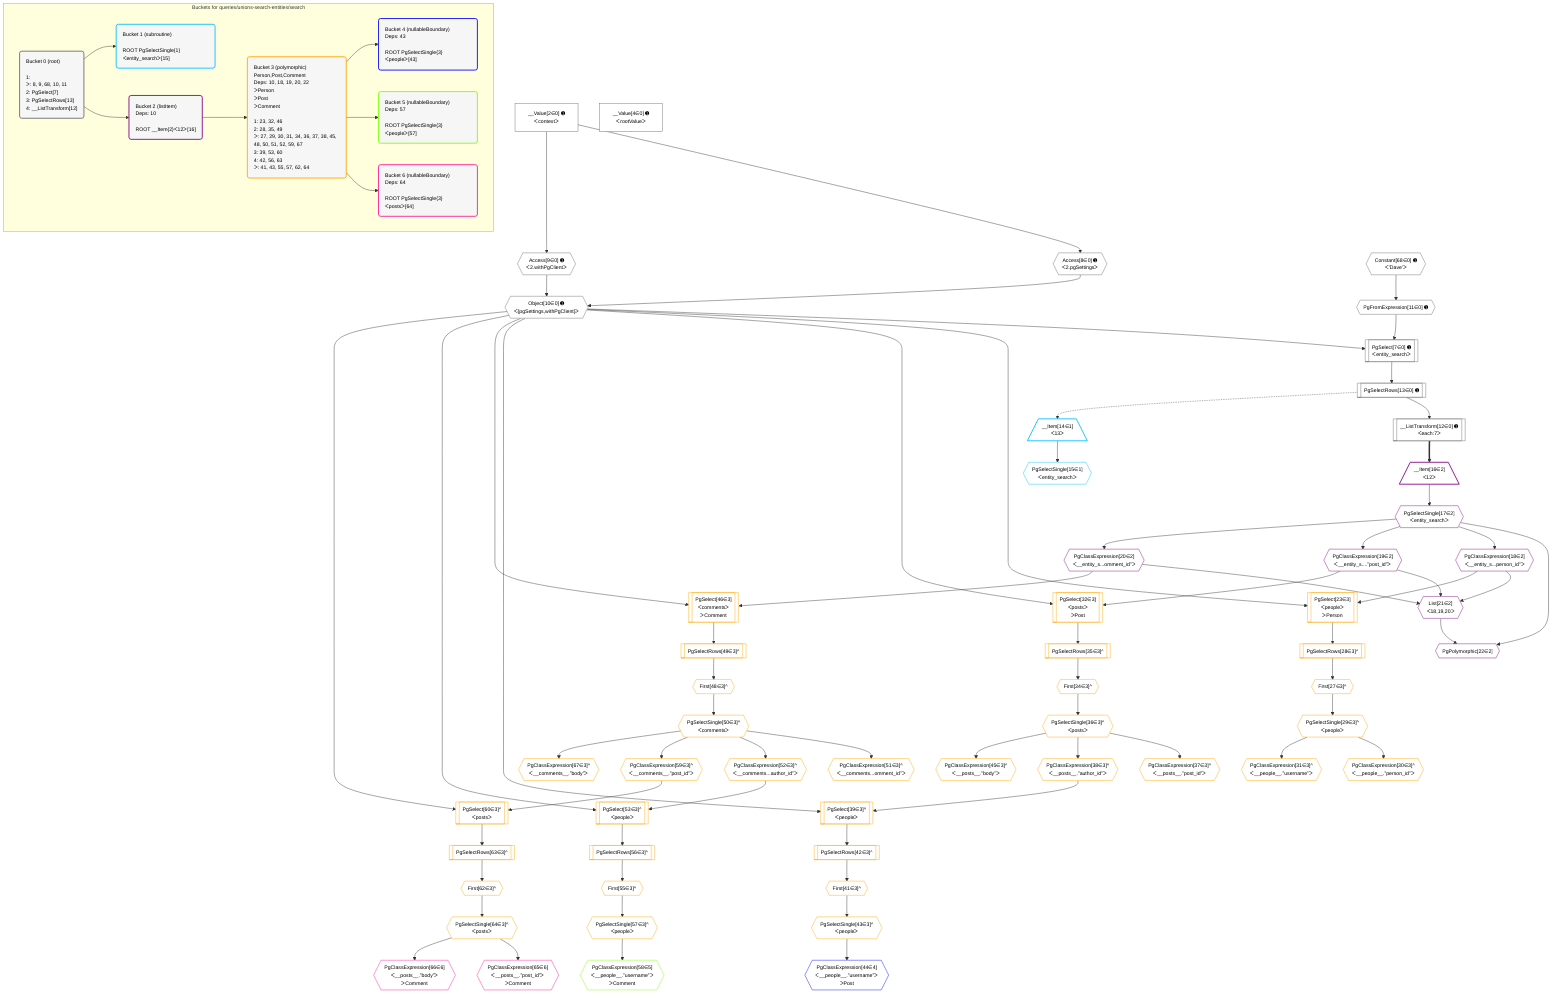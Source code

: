 %%{init: {'themeVariables': { 'fontSize': '12px'}}}%%
graph TD
    classDef path fill:#eee,stroke:#000,color:#000
    classDef plan fill:#fff,stroke-width:1px,color:#000
    classDef itemplan fill:#fff,stroke-width:2px,color:#000
    classDef unbatchedplan fill:#dff,stroke-width:1px,color:#000
    classDef sideeffectplan fill:#fcc,stroke-width:2px,color:#000
    classDef bucket fill:#f6f6f6,color:#000,stroke-width:2px,text-align:left


    %% plan dependencies
    PgSelect7[["PgSelect[7∈0] ➊<br />ᐸentity_searchᐳ"]]:::plan
    Object10{{"Object[10∈0] ➊<br />ᐸ{pgSettings,withPgClient}ᐳ"}}:::plan
    PgFromExpression11{{"PgFromExpression[11∈0] ➊"}}:::plan
    Object10 & PgFromExpression11 --> PgSelect7
    Access8{{"Access[8∈0] ➊<br />ᐸ2.pgSettingsᐳ"}}:::plan
    Access9{{"Access[9∈0] ➊<br />ᐸ2.withPgClientᐳ"}}:::plan
    Access8 & Access9 --> Object10
    __Value2["__Value[2∈0] ➊<br />ᐸcontextᐳ"]:::plan
    __Value2 --> Access8
    __Value2 --> Access9
    Constant68{{"Constant[68∈0] ➊<br />ᐸ'Dave'ᐳ"}}:::plan
    Constant68 --> PgFromExpression11
    __ListTransform12[["__ListTransform[12∈0] ➊<br />ᐸeach:7ᐳ"]]:::plan
    PgSelectRows13[["PgSelectRows[13∈0] ➊"]]:::plan
    PgSelectRows13 --> __ListTransform12
    PgSelect7 --> PgSelectRows13
    __Value4["__Value[4∈0] ➊<br />ᐸrootValueᐳ"]:::plan
    __Item14[/"__Item[14∈1]<br />ᐸ13ᐳ"\]:::itemplan
    PgSelectRows13 -.-> __Item14
    PgSelectSingle15{{"PgSelectSingle[15∈1]<br />ᐸentity_searchᐳ"}}:::plan
    __Item14 --> PgSelectSingle15
    List21{{"List[21∈2]<br />ᐸ18,19,20ᐳ"}}:::plan
    PgClassExpression18{{"PgClassExpression[18∈2]<br />ᐸ__entity_s...person_id”ᐳ"}}:::plan
    PgClassExpression19{{"PgClassExpression[19∈2]<br />ᐸ__entity_s....”post_id”ᐳ"}}:::plan
    PgClassExpression20{{"PgClassExpression[20∈2]<br />ᐸ__entity_s...omment_id”ᐳ"}}:::plan
    PgClassExpression18 & PgClassExpression19 & PgClassExpression20 --> List21
    PgPolymorphic22{{"PgPolymorphic[22∈2]"}}:::plan
    PgSelectSingle17{{"PgSelectSingle[17∈2]<br />ᐸentity_searchᐳ"}}:::plan
    PgSelectSingle17 & List21 --> PgPolymorphic22
    __Item16[/"__Item[16∈2]<br />ᐸ12ᐳ"\]:::itemplan
    __ListTransform12 ==> __Item16
    __Item16 --> PgSelectSingle17
    PgSelectSingle17 --> PgClassExpression18
    PgSelectSingle17 --> PgClassExpression19
    PgSelectSingle17 --> PgClassExpression20
    PgSelect23[["PgSelect[23∈3]<br />ᐸpeopleᐳ<br />ᐳPerson"]]:::plan
    Object10 & PgClassExpression18 --> PgSelect23
    PgSelect32[["PgSelect[32∈3]<br />ᐸpostsᐳ<br />ᐳPost"]]:::plan
    Object10 & PgClassExpression19 --> PgSelect32
    PgSelect39[["PgSelect[39∈3]^<br />ᐸpeopleᐳ"]]:::plan
    PgClassExpression38{{"PgClassExpression[38∈3]^<br />ᐸ__posts__.”author_id”ᐳ"}}:::plan
    Object10 & PgClassExpression38 --> PgSelect39
    PgSelect46[["PgSelect[46∈3]<br />ᐸcommentsᐳ<br />ᐳComment"]]:::plan
    Object10 & PgClassExpression20 --> PgSelect46
    PgSelect53[["PgSelect[53∈3]^<br />ᐸpeopleᐳ"]]:::plan
    PgClassExpression52{{"PgClassExpression[52∈3]^<br />ᐸ__comments...author_id”ᐳ"}}:::plan
    Object10 & PgClassExpression52 --> PgSelect53
    PgSelect60[["PgSelect[60∈3]^<br />ᐸpostsᐳ"]]:::plan
    PgClassExpression59{{"PgClassExpression[59∈3]^<br />ᐸ__comments__.”post_id”ᐳ"}}:::plan
    Object10 & PgClassExpression59 --> PgSelect60
    First27{{"First[27∈3]^"}}:::plan
    PgSelectRows28[["PgSelectRows[28∈3]^"]]:::plan
    PgSelectRows28 --> First27
    PgSelect23 --> PgSelectRows28
    PgSelectSingle29{{"PgSelectSingle[29∈3]^<br />ᐸpeopleᐳ"}}:::plan
    First27 --> PgSelectSingle29
    PgClassExpression30{{"PgClassExpression[30∈3]^<br />ᐸ__people__.”person_id”ᐳ"}}:::plan
    PgSelectSingle29 --> PgClassExpression30
    PgClassExpression31{{"PgClassExpression[31∈3]^<br />ᐸ__people__.”username”ᐳ"}}:::plan
    PgSelectSingle29 --> PgClassExpression31
    First34{{"First[34∈3]^"}}:::plan
    PgSelectRows35[["PgSelectRows[35∈3]^"]]:::plan
    PgSelectRows35 --> First34
    PgSelect32 --> PgSelectRows35
    PgSelectSingle36{{"PgSelectSingle[36∈3]^<br />ᐸpostsᐳ"}}:::plan
    First34 --> PgSelectSingle36
    PgClassExpression37{{"PgClassExpression[37∈3]^<br />ᐸ__posts__.”post_id”ᐳ"}}:::plan
    PgSelectSingle36 --> PgClassExpression37
    PgSelectSingle36 --> PgClassExpression38
    First41{{"First[41∈3]^"}}:::plan
    PgSelectRows42[["PgSelectRows[42∈3]^"]]:::plan
    PgSelectRows42 --> First41
    PgSelect39 --> PgSelectRows42
    PgSelectSingle43{{"PgSelectSingle[43∈3]^<br />ᐸpeopleᐳ"}}:::plan
    First41 --> PgSelectSingle43
    PgClassExpression45{{"PgClassExpression[45∈3]^<br />ᐸ__posts__.”body”ᐳ"}}:::plan
    PgSelectSingle36 --> PgClassExpression45
    First48{{"First[48∈3]^"}}:::plan
    PgSelectRows49[["PgSelectRows[49∈3]^"]]:::plan
    PgSelectRows49 --> First48
    PgSelect46 --> PgSelectRows49
    PgSelectSingle50{{"PgSelectSingle[50∈3]^<br />ᐸcommentsᐳ"}}:::plan
    First48 --> PgSelectSingle50
    PgClassExpression51{{"PgClassExpression[51∈3]^<br />ᐸ__comments...omment_id”ᐳ"}}:::plan
    PgSelectSingle50 --> PgClassExpression51
    PgSelectSingle50 --> PgClassExpression52
    First55{{"First[55∈3]^"}}:::plan
    PgSelectRows56[["PgSelectRows[56∈3]^"]]:::plan
    PgSelectRows56 --> First55
    PgSelect53 --> PgSelectRows56
    PgSelectSingle57{{"PgSelectSingle[57∈3]^<br />ᐸpeopleᐳ"}}:::plan
    First55 --> PgSelectSingle57
    PgSelectSingle50 --> PgClassExpression59
    First62{{"First[62∈3]^"}}:::plan
    PgSelectRows63[["PgSelectRows[63∈3]^"]]:::plan
    PgSelectRows63 --> First62
    PgSelect60 --> PgSelectRows63
    PgSelectSingle64{{"PgSelectSingle[64∈3]^<br />ᐸpostsᐳ"}}:::plan
    First62 --> PgSelectSingle64
    PgClassExpression67{{"PgClassExpression[67∈3]^<br />ᐸ__comments__.”body”ᐳ"}}:::plan
    PgSelectSingle50 --> PgClassExpression67
    PgClassExpression44{{"PgClassExpression[44∈4]<br />ᐸ__people__.”username”ᐳ<br />ᐳPost"}}:::plan
    PgSelectSingle43 --> PgClassExpression44
    PgClassExpression58{{"PgClassExpression[58∈5]<br />ᐸ__people__.”username”ᐳ<br />ᐳComment"}}:::plan
    PgSelectSingle57 --> PgClassExpression58
    PgClassExpression65{{"PgClassExpression[65∈6]<br />ᐸ__posts__.”post_id”ᐳ<br />ᐳComment"}}:::plan
    PgSelectSingle64 --> PgClassExpression65
    PgClassExpression66{{"PgClassExpression[66∈6]<br />ᐸ__posts__.”body”ᐳ<br />ᐳComment"}}:::plan
    PgSelectSingle64 --> PgClassExpression66

    %% define steps

    subgraph "Buckets for queries/unions-search-entities/search"
    Bucket0("Bucket 0 (root)<br /><br />1: <br />ᐳ: 8, 9, 68, 10, 11<br />2: PgSelect[7]<br />3: PgSelectRows[13]<br />4: __ListTransform[12]"):::bucket
    classDef bucket0 stroke:#696969
    class Bucket0,__Value2,__Value4,PgSelect7,Access8,Access9,Object10,PgFromExpression11,__ListTransform12,PgSelectRows13,Constant68 bucket0
    Bucket1("Bucket 1 (subroutine)<br /><br />ROOT PgSelectSingle{1}ᐸentity_searchᐳ[15]"):::bucket
    classDef bucket1 stroke:#00bfff
    class Bucket1,__Item14,PgSelectSingle15 bucket1
    Bucket2("Bucket 2 (listItem)<br />Deps: 10<br /><br />ROOT __Item{2}ᐸ12ᐳ[16]"):::bucket
    classDef bucket2 stroke:#7f007f
    class Bucket2,__Item16,PgSelectSingle17,PgClassExpression18,PgClassExpression19,PgClassExpression20,List21,PgPolymorphic22 bucket2
    Bucket3("Bucket 3 (polymorphic)<br />Person,Post,Comment<br />Deps: 10, 18, 19, 20, 22<br />ᐳPerson<br />ᐳPost<br />ᐳComment<br /><br />1: 23, 32, 46<br />2: 28, 35, 49<br />ᐳ: 27, 29, 30, 31, 34, 36, 37, 38, 45, 48, 50, 51, 52, 59, 67<br />3: 39, 53, 60<br />4: 42, 56, 63<br />ᐳ: 41, 43, 55, 57, 62, 64"):::bucket
    classDef bucket3 stroke:#ffa500
    class Bucket3,PgSelect23,First27,PgSelectRows28,PgSelectSingle29,PgClassExpression30,PgClassExpression31,PgSelect32,First34,PgSelectRows35,PgSelectSingle36,PgClassExpression37,PgClassExpression38,PgSelect39,First41,PgSelectRows42,PgSelectSingle43,PgClassExpression45,PgSelect46,First48,PgSelectRows49,PgSelectSingle50,PgClassExpression51,PgClassExpression52,PgSelect53,First55,PgSelectRows56,PgSelectSingle57,PgClassExpression59,PgSelect60,First62,PgSelectRows63,PgSelectSingle64,PgClassExpression67 bucket3
    Bucket4("Bucket 4 (nullableBoundary)<br />Deps: 43<br /><br />ROOT PgSelectSingle{3}ᐸpeopleᐳ[43]"):::bucket
    classDef bucket4 stroke:#0000ff
    class Bucket4,PgClassExpression44 bucket4
    Bucket5("Bucket 5 (nullableBoundary)<br />Deps: 57<br /><br />ROOT PgSelectSingle{3}ᐸpeopleᐳ[57]"):::bucket
    classDef bucket5 stroke:#7fff00
    class Bucket5,PgClassExpression58 bucket5
    Bucket6("Bucket 6 (nullableBoundary)<br />Deps: 64<br /><br />ROOT PgSelectSingle{3}ᐸpostsᐳ[64]"):::bucket
    classDef bucket6 stroke:#ff1493
    class Bucket6,PgClassExpression65,PgClassExpression66 bucket6
    Bucket0 --> Bucket1 & Bucket2
    Bucket2 --> Bucket3
    Bucket3 --> Bucket4 & Bucket5 & Bucket6
    end